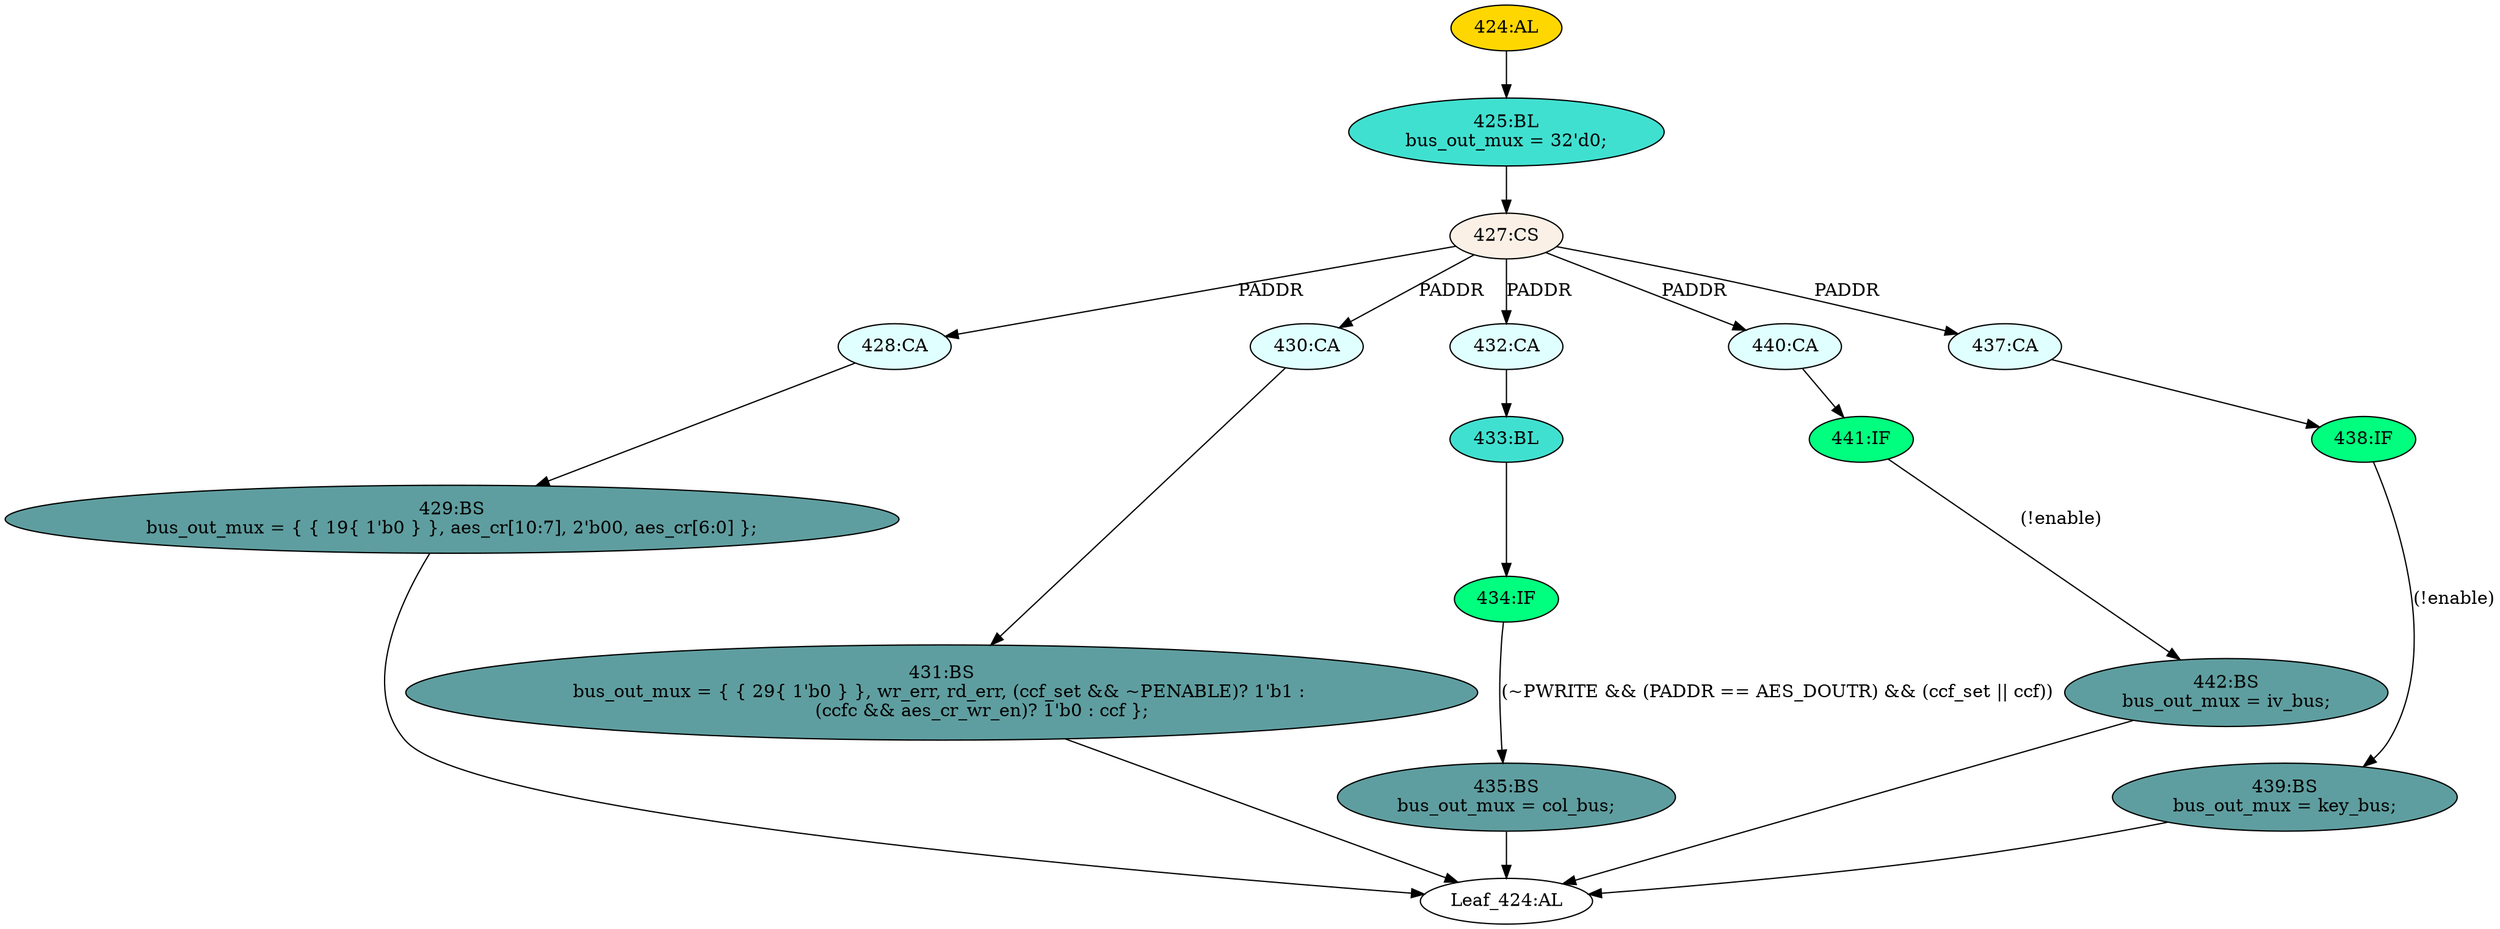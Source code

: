 strict digraph "" {
	node [label="\N"];
	"428:CA"	 [ast="<pyverilog.vparser.ast.Case object at 0x7f79abcbbfd0>",
		fillcolor=lightcyan,
		label="428:CA",
		statements="[]",
		style=filled,
		typ=Case];
	"429:BS"	 [ast="<pyverilog.vparser.ast.BlockingSubstitution object at 0x7f79abc79090>",
		fillcolor=cadetblue,
		label="429:BS
bus_out_mux = { { 19{ 1'b0 } }, aes_cr[10:7], 2'b00, aes_cr[6:0] };",
		statements="[<pyverilog.vparser.ast.BlockingSubstitution object at 0x7f79abc79090>]",
		style=filled,
		typ=BlockingSubstitution];
	"428:CA" -> "429:BS"	 [cond="[]",
		lineno=None];
	"430:CA"	 [ast="<pyverilog.vparser.ast.Case object at 0x7f79abc79510>",
		fillcolor=lightcyan,
		label="430:CA",
		statements="[]",
		style=filled,
		typ=Case];
	"431:BS"	 [ast="<pyverilog.vparser.ast.BlockingSubstitution object at 0x7f79abcbb3d0>",
		fillcolor=cadetblue,
		label="431:BS
bus_out_mux = { { 29{ 1'b0 } }, wr_err, rd_err, (ccf_set && ~PENABLE)? 1'b1 : 
              (ccfc && aes_cr_wr_en)? 1'b0 : \
ccf };",
		statements="[<pyverilog.vparser.ast.BlockingSubstitution object at 0x7f79abcbb3d0>]",
		style=filled,
		typ=BlockingSubstitution];
	"430:CA" -> "431:BS"	 [cond="[]",
		lineno=None];
	"432:CA"	 [ast="<pyverilog.vparser.ast.Case object at 0x7f79abcb3dd0>",
		fillcolor=lightcyan,
		label="432:CA",
		statements="[]",
		style=filled,
		typ=Case];
	"433:BL"	 [ast="<pyverilog.vparser.ast.Block object at 0x7f79abcb3e90>",
		fillcolor=turquoise,
		label="433:BL",
		statements="[]",
		style=filled,
		typ=Block];
	"432:CA" -> "433:BL"	 [cond="[]",
		lineno=None];
	"440:CA"	 [ast="<pyverilog.vparser.ast.Case object at 0x7f79abcbb990>",
		fillcolor=lightcyan,
		label="440:CA",
		statements="[]",
		style=filled,
		typ=Case];
	"441:IF"	 [ast="<pyverilog.vparser.ast.IfStatement object at 0x7f79abcbbad0>",
		fillcolor=springgreen,
		label="441:IF",
		statements="[]",
		style=filled,
		typ=IfStatement];
	"440:CA" -> "441:IF"	 [cond="[]",
		lineno=None];
	"424:AL"	 [ast="<pyverilog.vparser.ast.Always object at 0x7f79abcbbcd0>",
		clk_sens=False,
		fillcolor=gold,
		label="424:AL",
		sens="['col_bus', 'ccf', 'ccf_set', 'aes_cr_wr_en', 'rd_err', 'key_bus', 'wr_err', 'aes_cr', 'PENABLE', 'iv_bus', 'ccfc']",
		statements="[]",
		style=filled,
		typ=Always,
		use_var="['col_bus', 'enable', 'ccfc', 'ccf_set', 'aes_cr_wr_en', 'rd_err', 'key_bus', 'wr_err', 'aes_cr', 'PENABLE', 'PWRITE', 'PADDR', '\
iv_bus', 'ccf', 'AES_DOUTR']"];
	"425:BL"	 [ast="<pyverilog.vparser.ast.Block object at 0x7f79abcbbd90>",
		fillcolor=turquoise,
		label="425:BL
bus_out_mux = 32'd0;",
		statements="[<pyverilog.vparser.ast.BlockingSubstitution object at 0x7f79abcbbdd0>]",
		style=filled,
		typ=Block];
	"424:AL" -> "425:BL"	 [cond="[]",
		lineno=None];
	"Leaf_424:AL"	 [def_var="['bus_out_mux']",
		label="Leaf_424:AL"];
	"434:IF"	 [ast="<pyverilog.vparser.ast.IfStatement object at 0x7f79abcb3ed0>",
		fillcolor=springgreen,
		label="434:IF",
		statements="[]",
		style=filled,
		typ=IfStatement];
	"433:BL" -> "434:IF"	 [cond="[]",
		lineno=None];
	"431:BS" -> "Leaf_424:AL"	 [cond="[]",
		lineno=None];
	"435:BS"	 [ast="<pyverilog.vparser.ast.BlockingSubstitution object at 0x7f79abcb3f90>",
		fillcolor=cadetblue,
		label="435:BS
bus_out_mux = col_bus;",
		statements="[<pyverilog.vparser.ast.BlockingSubstitution object at 0x7f79abcb3f90>]",
		style=filled,
		typ=BlockingSubstitution];
	"434:IF" -> "435:BS"	 [cond="['PWRITE', 'PADDR', 'AES_DOUTR', 'ccf_set', 'ccf']",
		label="(~PWRITE && (PADDR == AES_DOUTR) && (ccf_set || ccf))",
		lineno=434];
	"427:CS"	 [ast="<pyverilog.vparser.ast.CaseStatement object at 0x7f79abcbbf10>",
		fillcolor=linen,
		label="427:CS",
		statements="[]",
		style=filled,
		typ=CaseStatement];
	"425:BL" -> "427:CS"	 [cond="[]",
		lineno=None];
	"438:IF"	 [ast="<pyverilog.vparser.ast.IfStatement object at 0x7f79abc796d0>",
		fillcolor=springgreen,
		label="438:IF",
		statements="[]",
		style=filled,
		typ=IfStatement];
	"439:BS"	 [ast="<pyverilog.vparser.ast.BlockingSubstitution object at 0x7f79abc79710>",
		fillcolor=cadetblue,
		label="439:BS
bus_out_mux = key_bus;",
		statements="[<pyverilog.vparser.ast.BlockingSubstitution object at 0x7f79abc79710>]",
		style=filled,
		typ=BlockingSubstitution];
	"438:IF" -> "439:BS"	 [cond="['enable']",
		label="(!enable)",
		lineno=438];
	"429:BS" -> "Leaf_424:AL"	 [cond="[]",
		lineno=None];
	"435:BS" -> "Leaf_424:AL"	 [cond="[]",
		lineno=None];
	"427:CS" -> "428:CA"	 [cond="['PADDR']",
		label=PADDR,
		lineno=427];
	"427:CS" -> "430:CA"	 [cond="['PADDR']",
		label=PADDR,
		lineno=427];
	"427:CS" -> "432:CA"	 [cond="['PADDR']",
		label=PADDR,
		lineno=427];
	"427:CS" -> "440:CA"	 [cond="['PADDR']",
		label=PADDR,
		lineno=427];
	"437:CA"	 [ast="<pyverilog.vparser.ast.Case object at 0x7f79abc79590>",
		fillcolor=lightcyan,
		label="437:CA",
		statements="[]",
		style=filled,
		typ=Case];
	"427:CS" -> "437:CA"	 [cond="['PADDR']",
		label=PADDR,
		lineno=427];
	"437:CA" -> "438:IF"	 [cond="[]",
		lineno=None];
	"442:BS"	 [ast="<pyverilog.vparser.ast.BlockingSubstitution object at 0x7f79abcbbb10>",
		fillcolor=cadetblue,
		label="442:BS
bus_out_mux = iv_bus;",
		statements="[<pyverilog.vparser.ast.BlockingSubstitution object at 0x7f79abcbbb10>]",
		style=filled,
		typ=BlockingSubstitution];
	"442:BS" -> "Leaf_424:AL"	 [cond="[]",
		lineno=None];
	"441:IF" -> "442:BS"	 [cond="['enable']",
		label="(!enable)",
		lineno=441];
	"439:BS" -> "Leaf_424:AL"	 [cond="[]",
		lineno=None];
}
